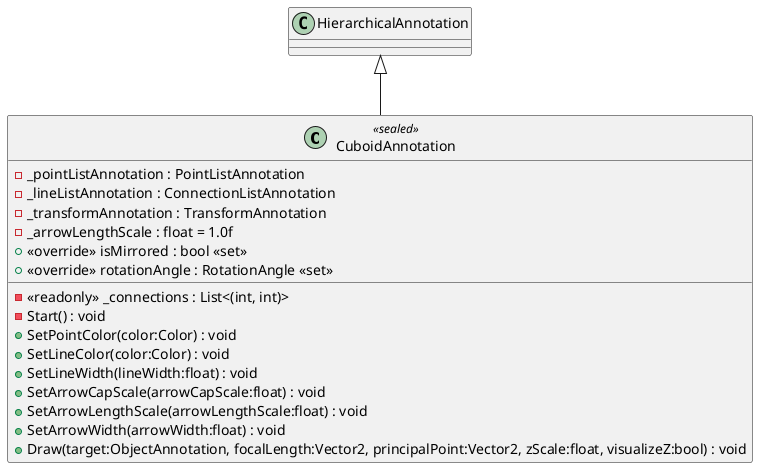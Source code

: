 @startuml
class CuboidAnnotation <<sealed>> {
    - _pointListAnnotation : PointListAnnotation
    - _lineListAnnotation : ConnectionListAnnotation
    - _transformAnnotation : TransformAnnotation
    - _arrowLengthScale : float = 1.0f
    - <<readonly>> _connections : List<(int, int)>
    + <<override>> isMirrored : bool <<set>>
    + <<override>> rotationAngle : RotationAngle <<set>>
    - Start() : void
    + SetPointColor(color:Color) : void
    + SetLineColor(color:Color) : void
    + SetLineWidth(lineWidth:float) : void
    + SetArrowCapScale(arrowCapScale:float) : void
    + SetArrowLengthScale(arrowLengthScale:float) : void
    + SetArrowWidth(arrowWidth:float) : void
    + Draw(target:ObjectAnnotation, focalLength:Vector2, principalPoint:Vector2, zScale:float, visualizeZ:bool) : void
}
HierarchicalAnnotation <|-- CuboidAnnotation
@enduml
